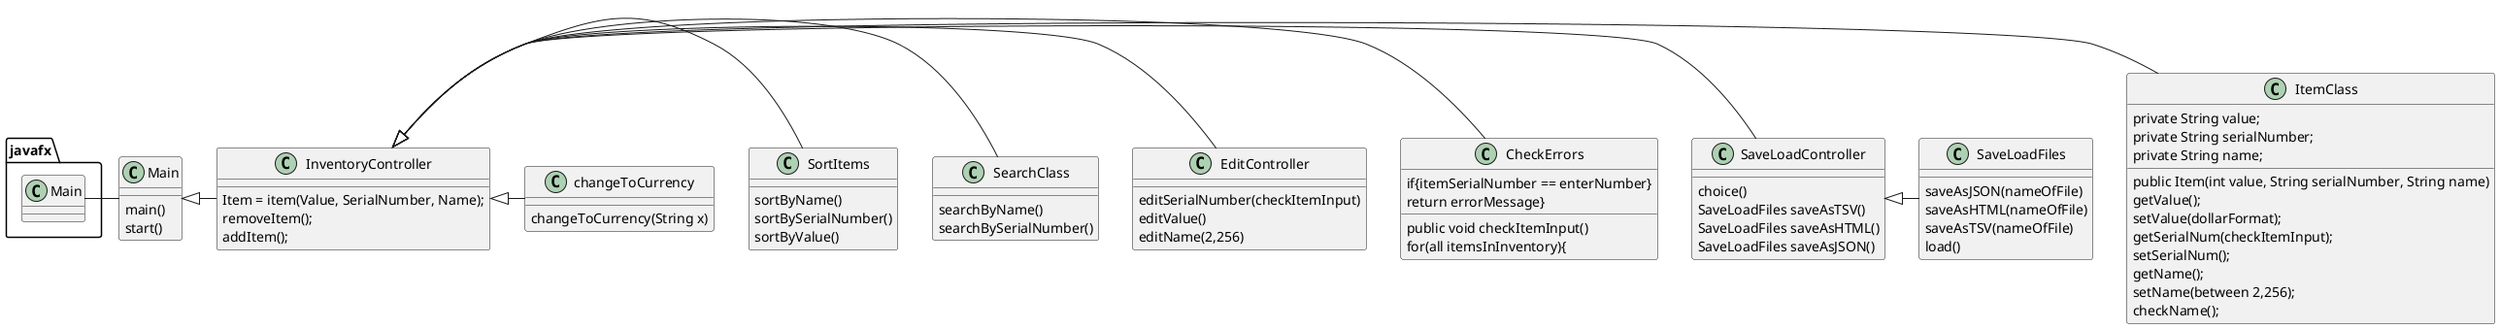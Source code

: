 @startuml
'https://plantuml.com/sequence-diagram
class Main{
    main()
    start()
}
class InventoryController{
Item = item(Value, SerialNumber, Name);
removeItem();
addItem();
}
class changeToCurrency{
changeToCurrency(String x)
}
class EditController{
editSerialNumber(checkItemInput)
editValue()
editName(2,256)
}
class ItemClass{
private String value;
private String serialNumber;
private String name;
public Item(int value, String serialNumber, String name)
getValue();
setValue(dollarFormat);
getSerialNum(checkItemInput);
setSerialNum();
getName();
setName(between 2,256);
checkName();
}
class SearchClass{
searchByName()
searchBySerialNumber()
}
class SaveLoadController{
 choice()
 SaveLoadFiles saveAsTSV()
 SaveLoadFiles saveAsHTML()
 SaveLoadFiles saveAsJSON()
}
class CheckErrors{
public void checkItemInput()
for(all itemsInInventory){
if{itemSerialNumber == enterNumber}
return errorMessage}
}
class SortItems{
sortByName()
sortBySerialNumber()
sortByValue()
}
class SaveLoadFiles{
saveAsJSON(nameOfFile)
saveAsHTML(nameOfFile)
saveAsTSV(nameOfFile)
load()
}
javafx.Main - Main
Main <|- InventoryController
InventoryController <|- ItemClass
InventoryController <|- SaveLoadController
InventoryController <|- CheckErrors
InventoryController <|- EditController
SaveLoadController <|- SaveLoadFiles
InventoryController <|- SearchClass
InventoryController <|- SortItems
InventoryController <|- changeToCurrency
@enduml